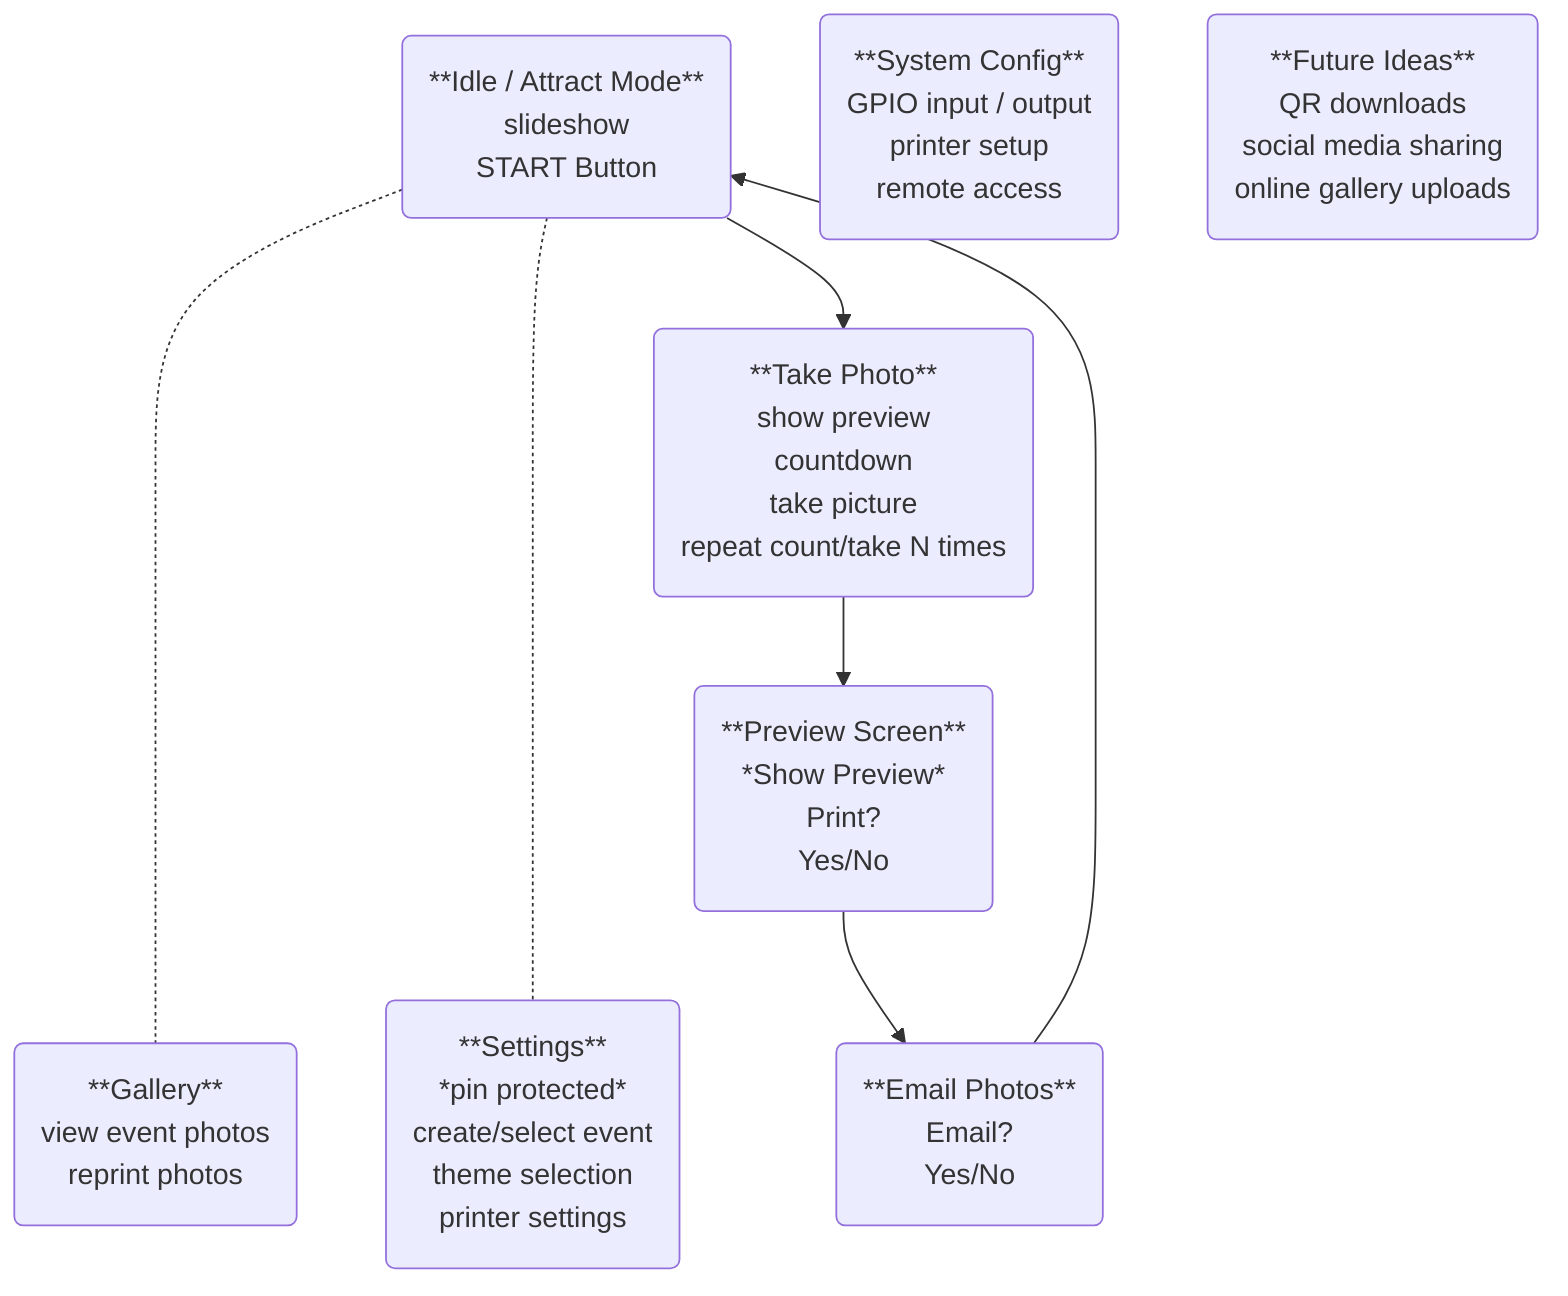 flowchart TD

a(
    **Idle / Attract Mode**
    slideshow
START Button
)

b(
    **Take Photo**
    show preview
    countdown
    take picture
    repeat count/take N times
)

c(
    **Preview Screen**
    *Show Preview* 
    Print?
    Yes/No
)

d(
    **Email Photos**
    Email?
    Yes/No
)

gallery(
    **Gallery**
    view event photos
    reprint photos
)

settings(
    **Settings**
    *pin protected*
    create/select event
    theme selection
    printer settings
)

config(
    **System Config**
    GPIO input / output
    printer setup
    remote access
)

f(
    **Future Ideas**
    QR downloads
    social media sharing
    online gallery uploads
)

a -...- gallery & settings

a --> b --> c --> d --> a